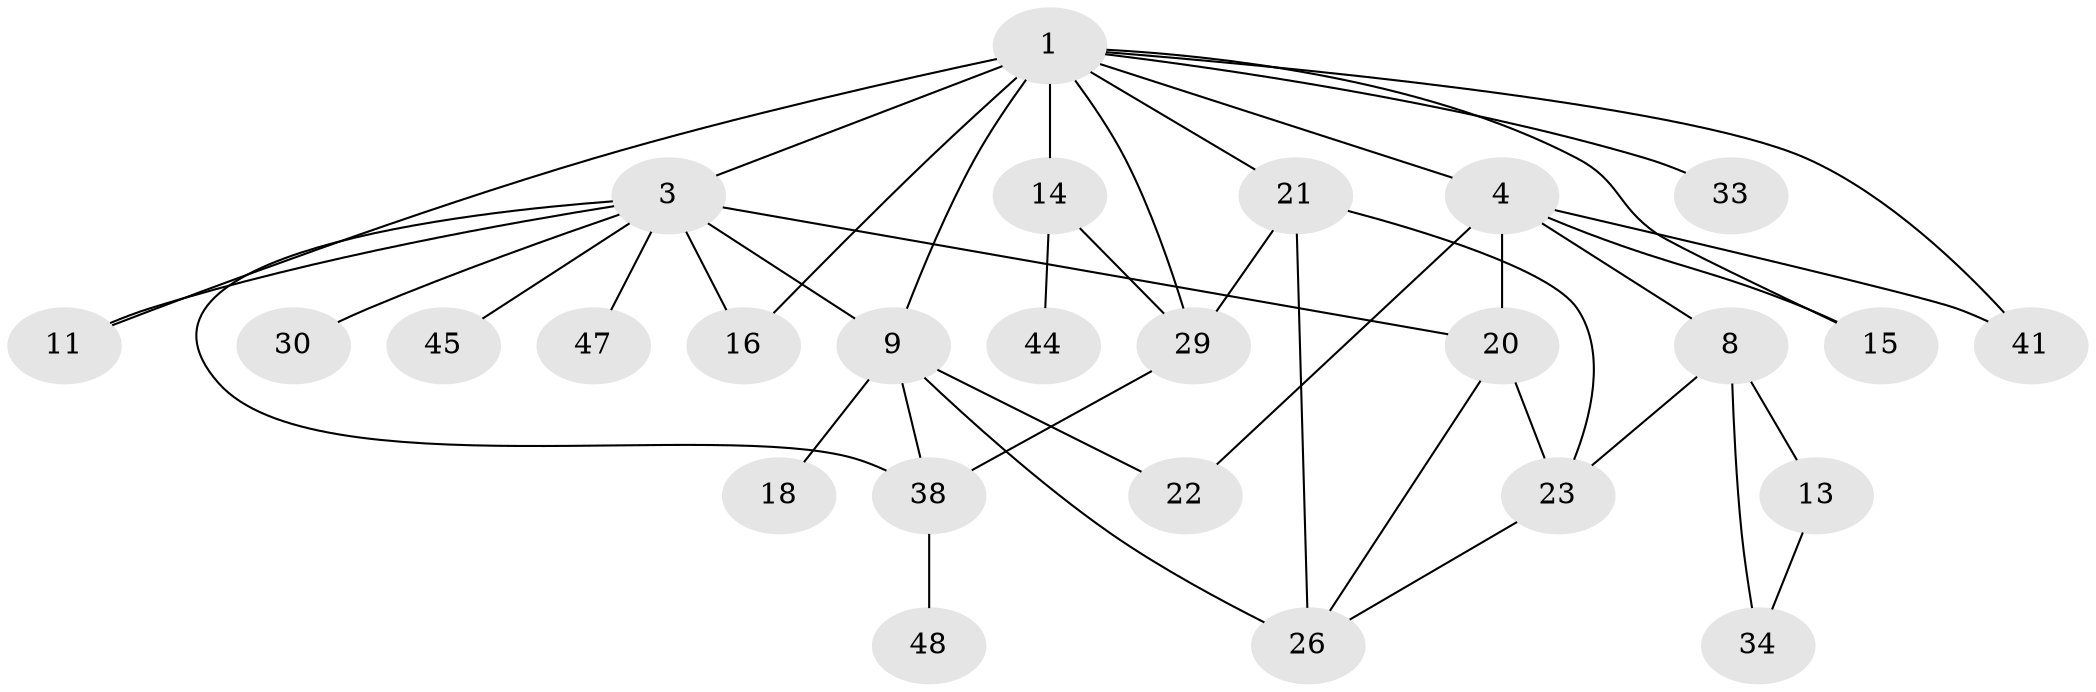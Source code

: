 // original degree distribution, {4: 0.18867924528301888, 5: 0.05660377358490566, 2: 0.2830188679245283, 6: 0.07547169811320754, 3: 0.16981132075471697, 1: 0.22641509433962265}
// Generated by graph-tools (version 1.1) at 2025/13/03/09/25 04:13:30]
// undirected, 26 vertices, 42 edges
graph export_dot {
graph [start="1"]
  node [color=gray90,style=filled];
  1 [super="+2"];
  3 [super="+7+5"];
  4 [super="+50+53"];
  8 [super="+17"];
  9 [super="+12+27+32"];
  11;
  13;
  14 [super="+24"];
  15;
  16;
  18 [super="+43"];
  20 [super="+35+49"];
  21;
  22 [super="+25+40"];
  23;
  26 [super="+46"];
  29 [super="+36"];
  30;
  33;
  34;
  38;
  41 [super="+51"];
  44;
  45;
  47;
  48;
  1 -- 4;
  1 -- 33;
  1 -- 3 [weight=3];
  1 -- 9;
  1 -- 41;
  1 -- 11;
  1 -- 14;
  1 -- 15;
  1 -- 16;
  1 -- 21;
  1 -- 29;
  3 -- 9;
  3 -- 38;
  3 -- 11;
  3 -- 45;
  3 -- 47;
  3 -- 16;
  3 -- 20;
  3 -- 30 [weight=2];
  4 -- 8;
  4 -- 20;
  4 -- 41;
  4 -- 15;
  4 -- 22;
  8 -- 13;
  8 -- 34;
  8 -- 23;
  9 -- 18;
  9 -- 22;
  9 -- 26 [weight=2];
  9 -- 38;
  13 -- 34;
  14 -- 44;
  14 -- 29;
  20 -- 26;
  20 -- 23;
  21 -- 23;
  21 -- 29;
  21 -- 26;
  23 -- 26;
  29 -- 38;
  38 -- 48;
}
